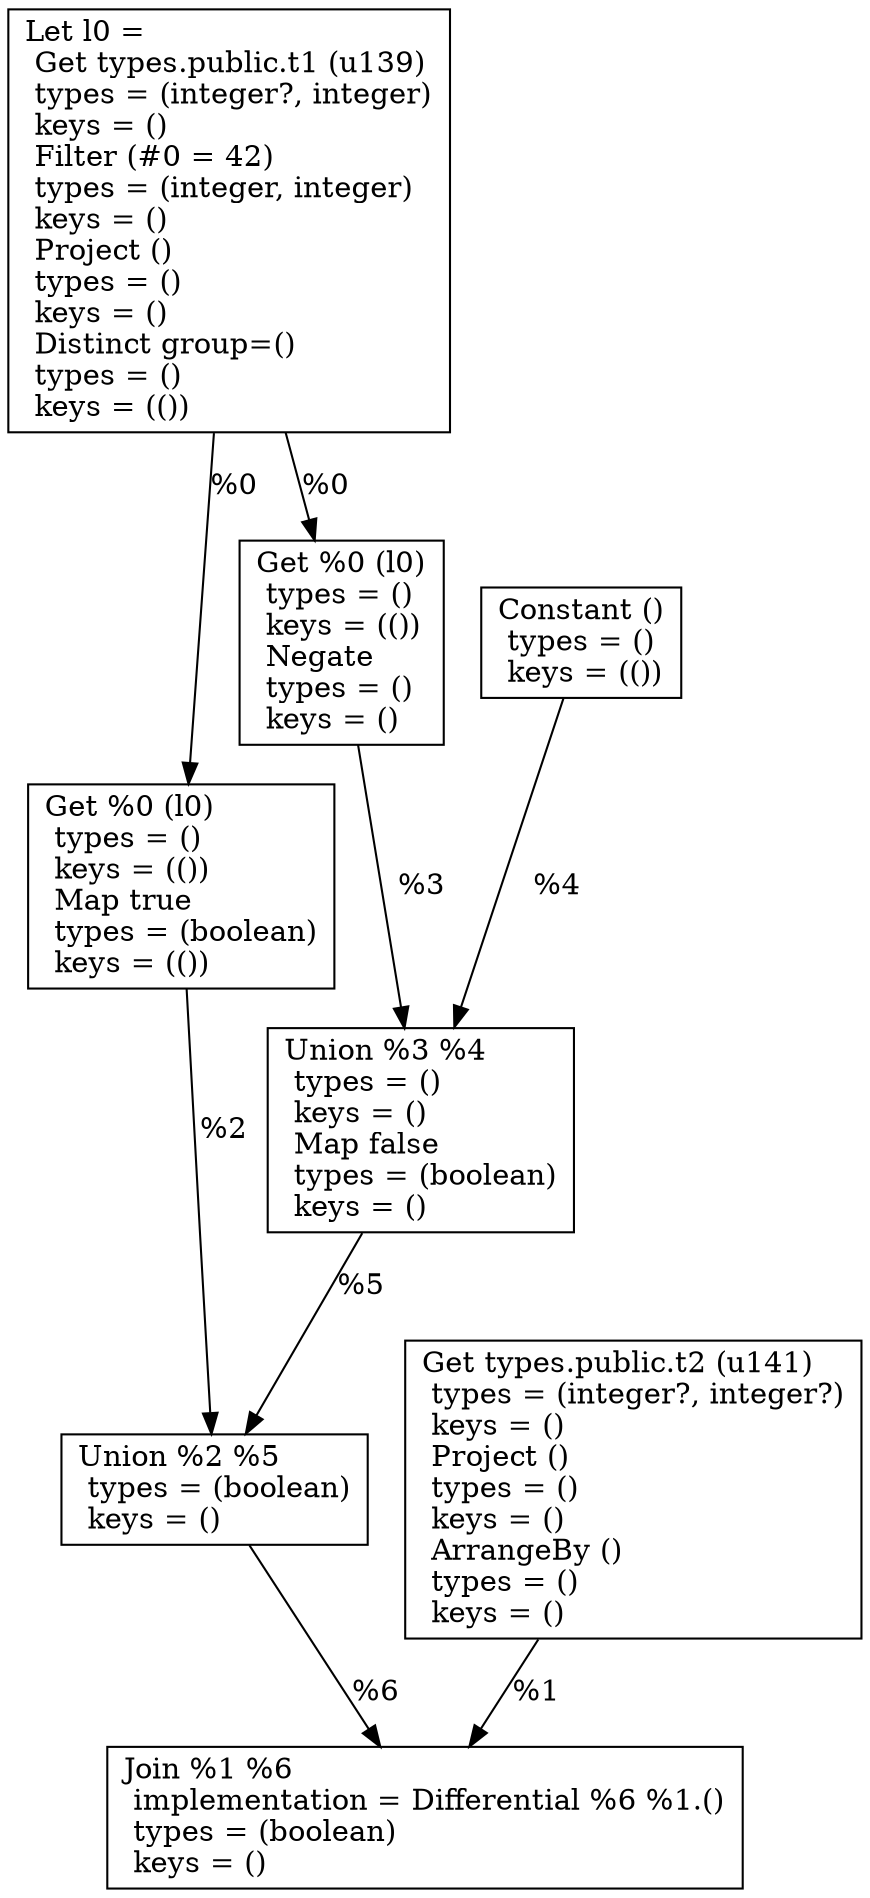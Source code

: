 digraph G {
    node0 [shape = record, label="Let l0 =\l Get types.public.t1 (u139)\l  types = (integer?, integer)\l  keys = ()\l Filter (#0 = 42)\l  types = (integer, integer)\l  keys = ()\l Project ()\l  types = ()\l  keys = ()\l Distinct group=()\l  types = ()\l  keys = (())\l"]
    node1 [shape = record, label=" Get types.public.t2 (u141)\l  types = (integer?, integer?)\l  keys = ()\l Project ()\l  types = ()\l  keys = ()\l ArrangeBy ()\l  types = ()\l  keys = ()\l"]
    node2 [shape = record, label=" Get %0 (l0)\l  types = ()\l  keys = (())\l Map true\l  types = (boolean)\l  keys = (())\l"]
    node3 [shape = record, label=" Get %0 (l0)\l  types = ()\l  keys = (())\l Negate\l  types = ()\l  keys = ()\l"]
    node4 [shape = record, label=" Constant ()\l  types = ()\l  keys = (())\l"]
    node5 [shape = record, label=" Union %3 %4\l  types = ()\l  keys = ()\l Map false\l  types = (boolean)\l  keys = ()\l"]
    node6 [shape = record, label=" Union %2 %5\l  types = (boolean)\l  keys = ()\l"]
    node7 [shape = record, label=" Join %1 %6\l  implementation = Differential %6 %1.()\l  types = (boolean)\l  keys = ()\l"]
    node3 -> node5 [label = "%3\l"]
    node1 -> node7 [label = "%1\l"]
    node0 -> node3 [label = "%0\l"]
    node5 -> node6 [label = "%5\l"]
    node2 -> node6 [label = "%2\l"]
    node0 -> node2 [label = "%0\l"]
    node4 -> node5 [label = "%4\l"]
    node6 -> node7 [label = "%6\l"]
}

